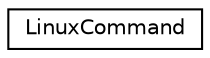 digraph "Graphical Class Hierarchy"
{
 // LATEX_PDF_SIZE
  edge [fontname="Helvetica",fontsize="10",labelfontname="Helvetica",labelfontsize="10"];
  node [fontname="Helvetica",fontsize="10",shape=record];
  rankdir="LR";
  Node0 [label="LinuxCommand",height=0.2,width=0.4,color="black", fillcolor="white", style="filled",URL="$structLinuxCommand.html",tooltip=" "];
}
